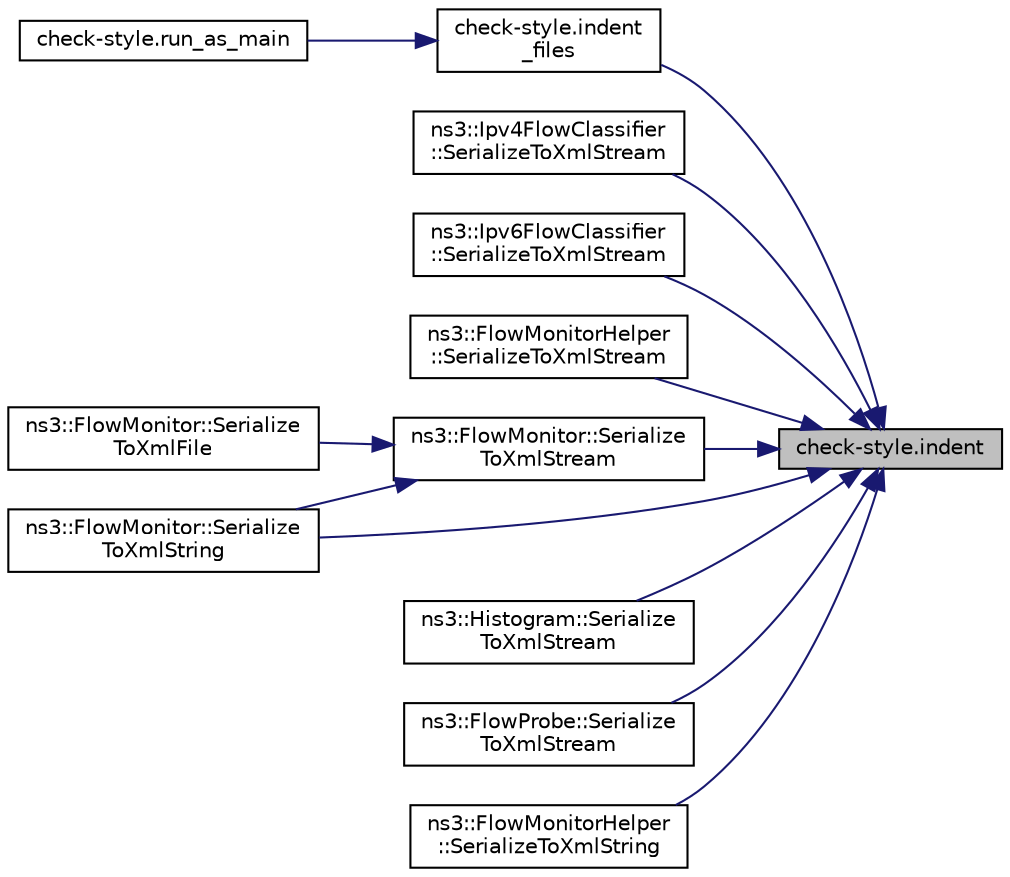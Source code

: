 digraph "check-style.indent"
{
 // LATEX_PDF_SIZE
  edge [fontname="Helvetica",fontsize="10",labelfontname="Helvetica",labelfontsize="10"];
  node [fontname="Helvetica",fontsize="10",shape=record];
  rankdir="RL";
  Node1 [label="check-style.indent",height=0.2,width=0.4,color="black", fillcolor="grey75", style="filled", fontcolor="black",tooltip=" "];
  Node1 -> Node2 [dir="back",color="midnightblue",fontsize="10",style="solid",fontname="Helvetica"];
  Node2 [label="check-style.indent\l_files",height=0.2,width=0.4,color="black", fillcolor="white", style="filled",URL="$namespacecheck-style.html#aa3bfb1c5674ac5b420acea5a927a2da8",tooltip=" "];
  Node2 -> Node3 [dir="back",color="midnightblue",fontsize="10",style="solid",fontname="Helvetica"];
  Node3 [label="check-style.run_as_main",height=0.2,width=0.4,color="black", fillcolor="white", style="filled",URL="$namespacecheck-style.html#a9b597c289b896e5c796181f774d4639d",tooltip=" "];
  Node1 -> Node4 [dir="back",color="midnightblue",fontsize="10",style="solid",fontname="Helvetica"];
  Node4 [label="ns3::Ipv4FlowClassifier\l::SerializeToXmlStream",height=0.2,width=0.4,color="black", fillcolor="white", style="filled",URL="$classns3_1_1_ipv4_flow_classifier.html#a40ddcd8978075837beaf1c4e505a4056",tooltip="Serializes the results to an std::ostream in XML format."];
  Node1 -> Node5 [dir="back",color="midnightblue",fontsize="10",style="solid",fontname="Helvetica"];
  Node5 [label="ns3::Ipv6FlowClassifier\l::SerializeToXmlStream",height=0.2,width=0.4,color="black", fillcolor="white", style="filled",URL="$classns3_1_1_ipv6_flow_classifier.html#aff1e36e81bac4e8b62708597c0d40726",tooltip="Serializes the results to an std::ostream in XML format."];
  Node1 -> Node6 [dir="back",color="midnightblue",fontsize="10",style="solid",fontname="Helvetica"];
  Node6 [label="ns3::FlowMonitorHelper\l::SerializeToXmlStream",height=0.2,width=0.4,color="black", fillcolor="white", style="filled",URL="$classns3_1_1_flow_monitor_helper.html#a9fe13d3552876858d3b2abc08a117f3b",tooltip="Serializes the results to an std::ostream in XML format."];
  Node1 -> Node7 [dir="back",color="midnightblue",fontsize="10",style="solid",fontname="Helvetica"];
  Node7 [label="ns3::FlowMonitor::Serialize\lToXmlStream",height=0.2,width=0.4,color="black", fillcolor="white", style="filled",URL="$classns3_1_1_flow_monitor.html#ad710bde80a3f6a74c649df72200a0566",tooltip="Serializes the results to an std::ostream in XML format."];
  Node7 -> Node8 [dir="back",color="midnightblue",fontsize="10",style="solid",fontname="Helvetica"];
  Node8 [label="ns3::FlowMonitor::Serialize\lToXmlFile",height=0.2,width=0.4,color="black", fillcolor="white", style="filled",URL="$classns3_1_1_flow_monitor.html#a4c92ccb32c95122857aefbcfc82d6746",tooltip="Same as SerializeToXmlStream, but writes to a file instead."];
  Node7 -> Node9 [dir="back",color="midnightblue",fontsize="10",style="solid",fontname="Helvetica"];
  Node9 [label="ns3::FlowMonitor::Serialize\lToXmlString",height=0.2,width=0.4,color="black", fillcolor="white", style="filled",URL="$classns3_1_1_flow_monitor.html#a89647ad4d5e51d4c64c3dd655e420d4e",tooltip="Same as SerializeToXmlStream, but returns the output as a std::string."];
  Node1 -> Node10 [dir="back",color="midnightblue",fontsize="10",style="solid",fontname="Helvetica"];
  Node10 [label="ns3::Histogram::Serialize\lToXmlStream",height=0.2,width=0.4,color="black", fillcolor="white", style="filled",URL="$classns3_1_1_histogram.html#a7ce65ef88410b88b4f3d9cccb21c8fdb",tooltip="Serializes the results to an std::ostream in XML format."];
  Node1 -> Node11 [dir="back",color="midnightblue",fontsize="10",style="solid",fontname="Helvetica"];
  Node11 [label="ns3::FlowProbe::Serialize\lToXmlStream",height=0.2,width=0.4,color="black", fillcolor="white", style="filled",URL="$classns3_1_1_flow_probe.html#ace70c9648491a3cd540993998721e378",tooltip="Serializes the results to an std::ostream in XML format."];
  Node1 -> Node12 [dir="back",color="midnightblue",fontsize="10",style="solid",fontname="Helvetica"];
  Node12 [label="ns3::FlowMonitorHelper\l::SerializeToXmlString",height=0.2,width=0.4,color="black", fillcolor="white", style="filled",URL="$classns3_1_1_flow_monitor_helper.html#a349f123606ce669102fb554fcc9dd799",tooltip="Same as SerializeToXmlStream, but returns the output as a std::string."];
  Node1 -> Node9 [dir="back",color="midnightblue",fontsize="10",style="solid",fontname="Helvetica"];
}
